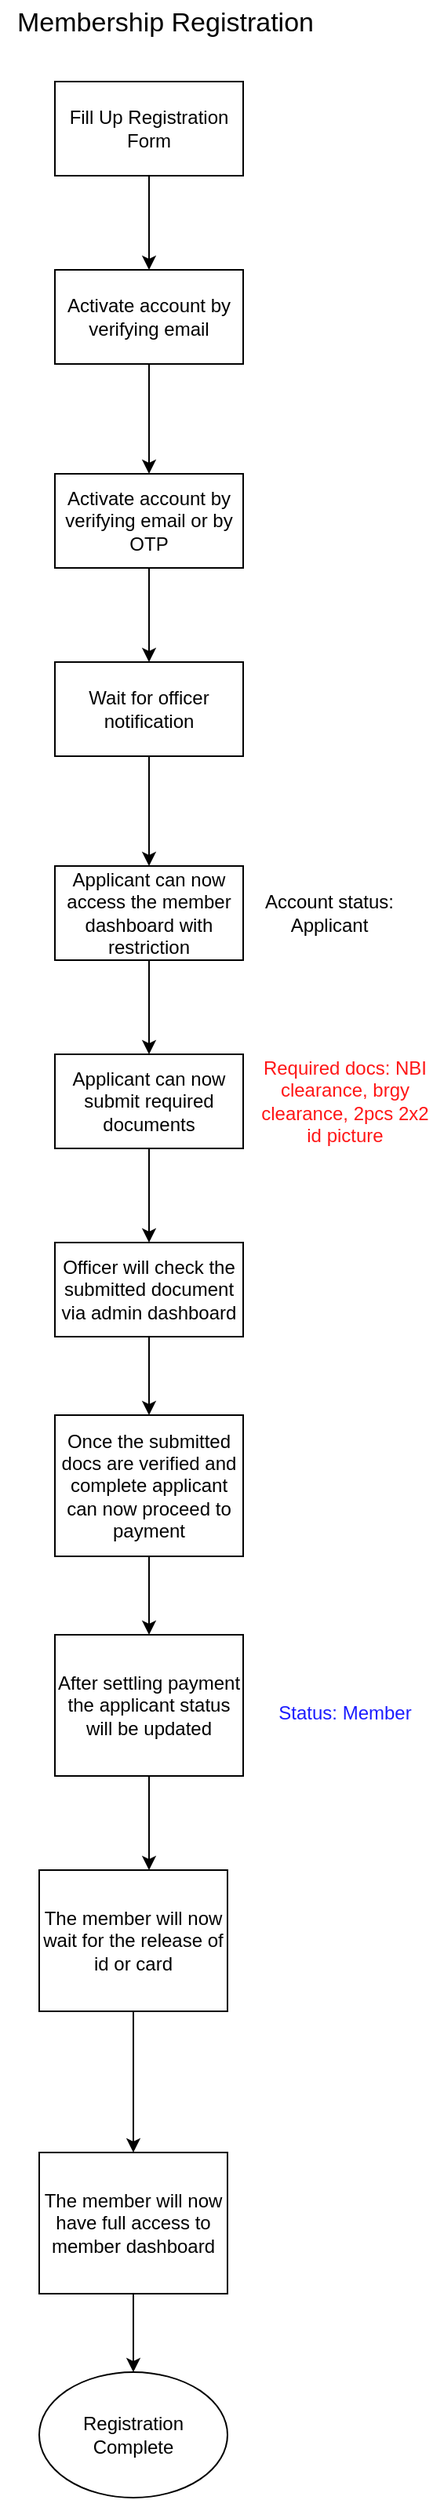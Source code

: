 <mxfile version="21.6.6" type="device">
  <diagram name="Page-1" id="3hcsr95_NY0yPPyxCVzE">
    <mxGraphModel dx="594" dy="1640" grid="1" gridSize="10" guides="1" tooltips="1" connect="1" arrows="1" fold="1" page="1" pageScale="1" pageWidth="850" pageHeight="1100" math="0" shadow="0">
      <root>
        <mxCell id="0" />
        <mxCell id="1" parent="0" />
        <mxCell id="3j3x7EzOEK6tl7pDZ-qv-1" value="&lt;font style=&quot;font-size: 17px;&quot;&gt;Membership Registration&lt;/font&gt;" style="text;html=1;align=center;verticalAlign=middle;resizable=0;points=[];autosize=1;strokeColor=none;fillColor=none;" vertex="1" parent="1">
          <mxGeometry x="215" y="128" width="210" height="30" as="geometry" />
        </mxCell>
        <mxCell id="3j3x7EzOEK6tl7pDZ-qv-3" style="edgeStyle=orthogonalEdgeStyle;rounded=0;orthogonalLoop=1;jettySize=auto;html=1;" edge="1" parent="1" source="3j3x7EzOEK6tl7pDZ-qv-2">
          <mxGeometry relative="1" as="geometry">
            <mxPoint x="310" y="300" as="targetPoint" />
          </mxGeometry>
        </mxCell>
        <mxCell id="3j3x7EzOEK6tl7pDZ-qv-2" value="Fill Up Registration Form" style="rounded=0;whiteSpace=wrap;html=1;" vertex="1" parent="1">
          <mxGeometry x="250" y="180" width="120" height="60" as="geometry" />
        </mxCell>
        <mxCell id="3j3x7EzOEK6tl7pDZ-qv-5" style="edgeStyle=orthogonalEdgeStyle;rounded=0;orthogonalLoop=1;jettySize=auto;html=1;" edge="1" parent="1" source="3j3x7EzOEK6tl7pDZ-qv-4">
          <mxGeometry relative="1" as="geometry">
            <mxPoint x="310" y="430" as="targetPoint" />
          </mxGeometry>
        </mxCell>
        <mxCell id="3j3x7EzOEK6tl7pDZ-qv-4" value="Activate account by verifying email" style="rounded=0;whiteSpace=wrap;html=1;" vertex="1" parent="1">
          <mxGeometry x="250" y="300" width="120" height="60" as="geometry" />
        </mxCell>
        <mxCell id="3j3x7EzOEK6tl7pDZ-qv-7" style="edgeStyle=orthogonalEdgeStyle;rounded=0;orthogonalLoop=1;jettySize=auto;html=1;" edge="1" parent="1" source="3j3x7EzOEK6tl7pDZ-qv-6">
          <mxGeometry relative="1" as="geometry">
            <mxPoint x="310" y="550" as="targetPoint" />
          </mxGeometry>
        </mxCell>
        <mxCell id="3j3x7EzOEK6tl7pDZ-qv-6" value="Activate account by verifying email or by OTP" style="rounded=0;whiteSpace=wrap;html=1;" vertex="1" parent="1">
          <mxGeometry x="250" y="430" width="120" height="60" as="geometry" />
        </mxCell>
        <mxCell id="3j3x7EzOEK6tl7pDZ-qv-13" style="edgeStyle=orthogonalEdgeStyle;rounded=0;orthogonalLoop=1;jettySize=auto;html=1;" edge="1" parent="1" source="3j3x7EzOEK6tl7pDZ-qv-8">
          <mxGeometry relative="1" as="geometry">
            <mxPoint x="310" y="680" as="targetPoint" />
          </mxGeometry>
        </mxCell>
        <mxCell id="3j3x7EzOEK6tl7pDZ-qv-8" value="Wait for officer notification" style="rounded=0;whiteSpace=wrap;html=1;" vertex="1" parent="1">
          <mxGeometry x="250" y="550" width="120" height="60" as="geometry" />
        </mxCell>
        <mxCell id="3j3x7EzOEK6tl7pDZ-qv-16" style="edgeStyle=orthogonalEdgeStyle;rounded=0;orthogonalLoop=1;jettySize=auto;html=1;" edge="1" parent="1" source="3j3x7EzOEK6tl7pDZ-qv-14">
          <mxGeometry relative="1" as="geometry">
            <mxPoint x="310" y="800" as="targetPoint" />
          </mxGeometry>
        </mxCell>
        <mxCell id="3j3x7EzOEK6tl7pDZ-qv-14" value="Applicant can now access the member dashboard with restriction" style="rounded=0;whiteSpace=wrap;html=1;" vertex="1" parent="1">
          <mxGeometry x="250" y="680" width="120" height="60" as="geometry" />
        </mxCell>
        <mxCell id="3j3x7EzOEK6tl7pDZ-qv-15" value="Account status: Applicant" style="text;html=1;strokeColor=none;fillColor=none;align=center;verticalAlign=middle;whiteSpace=wrap;rounded=0;" vertex="1" parent="1">
          <mxGeometry x="370" y="690" width="110" height="40" as="geometry" />
        </mxCell>
        <mxCell id="3j3x7EzOEK6tl7pDZ-qv-19" style="edgeStyle=orthogonalEdgeStyle;rounded=0;orthogonalLoop=1;jettySize=auto;html=1;" edge="1" parent="1" source="3j3x7EzOEK6tl7pDZ-qv-17">
          <mxGeometry relative="1" as="geometry">
            <mxPoint x="310" y="920" as="targetPoint" />
          </mxGeometry>
        </mxCell>
        <mxCell id="3j3x7EzOEK6tl7pDZ-qv-17" value="Applicant can now submit required documents" style="rounded=0;whiteSpace=wrap;html=1;" vertex="1" parent="1">
          <mxGeometry x="250" y="800" width="120" height="60" as="geometry" />
        </mxCell>
        <mxCell id="3j3x7EzOEK6tl7pDZ-qv-18" value="&lt;font color=&quot;#ff1717&quot;&gt;Required docs: NBI clearance, brgy clearance, 2pcs 2x2 id picture&lt;/font&gt;" style="text;html=1;strokeColor=none;fillColor=none;align=center;verticalAlign=middle;whiteSpace=wrap;rounded=0;" vertex="1" parent="1">
          <mxGeometry x="380" y="810" width="110" height="40" as="geometry" />
        </mxCell>
        <mxCell id="3j3x7EzOEK6tl7pDZ-qv-21" style="edgeStyle=orthogonalEdgeStyle;rounded=0;orthogonalLoop=1;jettySize=auto;html=1;" edge="1" parent="1" source="3j3x7EzOEK6tl7pDZ-qv-20">
          <mxGeometry relative="1" as="geometry">
            <mxPoint x="310" y="1030" as="targetPoint" />
          </mxGeometry>
        </mxCell>
        <mxCell id="3j3x7EzOEK6tl7pDZ-qv-20" value="Officer will check the submitted document via admin dashboard" style="rounded=0;whiteSpace=wrap;html=1;" vertex="1" parent="1">
          <mxGeometry x="250" y="920" width="120" height="60" as="geometry" />
        </mxCell>
        <mxCell id="3j3x7EzOEK6tl7pDZ-qv-26" style="edgeStyle=orthogonalEdgeStyle;rounded=0;orthogonalLoop=1;jettySize=auto;html=1;entryX=0.5;entryY=0;entryDx=0;entryDy=0;" edge="1" parent="1" source="3j3x7EzOEK6tl7pDZ-qv-22" target="3j3x7EzOEK6tl7pDZ-qv-24">
          <mxGeometry relative="1" as="geometry" />
        </mxCell>
        <mxCell id="3j3x7EzOEK6tl7pDZ-qv-22" value="Once the submitted docs are verified and complete applicant can now proceed to payment&lt;br&gt;" style="rounded=0;whiteSpace=wrap;html=1;" vertex="1" parent="1">
          <mxGeometry x="250" y="1030" width="120" height="90" as="geometry" />
        </mxCell>
        <mxCell id="3j3x7EzOEK6tl7pDZ-qv-27" style="edgeStyle=orthogonalEdgeStyle;rounded=0;orthogonalLoop=1;jettySize=auto;html=1;" edge="1" parent="1" source="3j3x7EzOEK6tl7pDZ-qv-24">
          <mxGeometry relative="1" as="geometry">
            <mxPoint x="310" y="1320" as="targetPoint" />
          </mxGeometry>
        </mxCell>
        <mxCell id="3j3x7EzOEK6tl7pDZ-qv-24" value="After settling payment the applicant status will be updated" style="rounded=0;whiteSpace=wrap;html=1;" vertex="1" parent="1">
          <mxGeometry x="250" y="1170" width="120" height="90" as="geometry" />
        </mxCell>
        <mxCell id="3j3x7EzOEK6tl7pDZ-qv-25" value="&lt;font color=&quot;#1c1cff&quot;&gt;Status: Member&lt;/font&gt;" style="text;html=1;strokeColor=none;fillColor=none;align=center;verticalAlign=middle;whiteSpace=wrap;rounded=0;" vertex="1" parent="1">
          <mxGeometry x="380" y="1200" width="110" height="40" as="geometry" />
        </mxCell>
        <mxCell id="3j3x7EzOEK6tl7pDZ-qv-29" style="edgeStyle=orthogonalEdgeStyle;rounded=0;orthogonalLoop=1;jettySize=auto;html=1;" edge="1" parent="1" source="3j3x7EzOEK6tl7pDZ-qv-28">
          <mxGeometry relative="1" as="geometry">
            <mxPoint x="300" y="1500" as="targetPoint" />
          </mxGeometry>
        </mxCell>
        <mxCell id="3j3x7EzOEK6tl7pDZ-qv-28" value="The member will now wait for the release of id or card" style="rounded=0;whiteSpace=wrap;html=1;" vertex="1" parent="1">
          <mxGeometry x="240" y="1320" width="120" height="90" as="geometry" />
        </mxCell>
        <mxCell id="3j3x7EzOEK6tl7pDZ-qv-30" value="Registration Complete" style="ellipse;whiteSpace=wrap;html=1;" vertex="1" parent="1">
          <mxGeometry x="240" y="1640" width="120" height="80" as="geometry" />
        </mxCell>
        <mxCell id="3j3x7EzOEK6tl7pDZ-qv-32" style="edgeStyle=orthogonalEdgeStyle;rounded=0;orthogonalLoop=1;jettySize=auto;html=1;entryX=0.5;entryY=0;entryDx=0;entryDy=0;" edge="1" parent="1" source="3j3x7EzOEK6tl7pDZ-qv-31" target="3j3x7EzOEK6tl7pDZ-qv-30">
          <mxGeometry relative="1" as="geometry" />
        </mxCell>
        <mxCell id="3j3x7EzOEK6tl7pDZ-qv-31" value="The member will now have full access to member dashboard" style="rounded=0;whiteSpace=wrap;html=1;" vertex="1" parent="1">
          <mxGeometry x="240" y="1500" width="120" height="90" as="geometry" />
        </mxCell>
      </root>
    </mxGraphModel>
  </diagram>
</mxfile>

